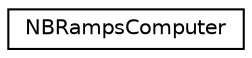 digraph "Graphical Class Hierarchy"
{
  edge [fontname="Helvetica",fontsize="10",labelfontname="Helvetica",labelfontsize="10"];
  node [fontname="Helvetica",fontsize="10",shape=record];
  rankdir="LR";
  Node0 [label="NBRampsComputer",height=0.2,width=0.4,color="black", fillcolor="white", style="filled",URL="$d7/d5f/class_n_b_ramps_computer.html"];
}
